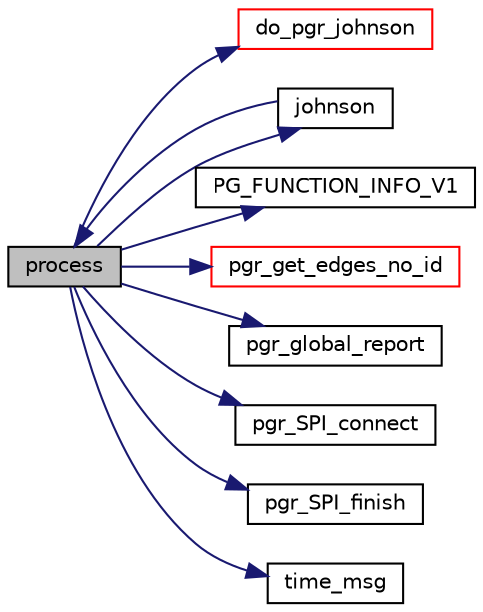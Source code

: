 digraph "process"
{
  edge [fontname="Helvetica",fontsize="10",labelfontname="Helvetica",labelfontsize="10"];
  node [fontname="Helvetica",fontsize="10",shape=record];
  rankdir="LR";
  Node43 [label="process",height=0.2,width=0.4,color="black", fillcolor="grey75", style="filled", fontcolor="black"];
  Node43 -> Node44 [color="midnightblue",fontsize="10",style="solid",fontname="Helvetica"];
  Node44 [label="do_pgr_johnson",height=0.2,width=0.4,color="red", fillcolor="white", style="filled",URL="$johnson__driver_8cpp.html#a4703daa6b2bebc5f8690e6b518ec8466"];
  Node43 -> Node59 [color="midnightblue",fontsize="10",style="solid",fontname="Helvetica"];
  Node59 [label="johnson",height=0.2,width=0.4,color="black", fillcolor="white", style="filled",URL="$johnson_8c.html#a0015d89bfe4db8a835ae5e01e5f582d5"];
  Node59 -> Node43 [color="midnightblue",fontsize="10",style="solid",fontname="Helvetica"];
  Node43 -> Node60 [color="midnightblue",fontsize="10",style="solid",fontname="Helvetica"];
  Node60 [label="PG_FUNCTION_INFO_V1",height=0.2,width=0.4,color="black", fillcolor="white", style="filled",URL="$johnson_8c.html#ae7c9e69203334e3a18dab6a08a648961"];
  Node43 -> Node61 [color="midnightblue",fontsize="10",style="solid",fontname="Helvetica"];
  Node61 [label="pgr_get_edges_no_id",height=0.2,width=0.4,color="red", fillcolor="white", style="filled",URL="$edges__input_8c.html#a723146f18c61ddd20c6574265e7bbb9e",tooltip="edges_sql without id parameter "];
  Node43 -> Node77 [color="midnightblue",fontsize="10",style="solid",fontname="Helvetica"];
  Node77 [label="pgr_global_report",height=0.2,width=0.4,color="black", fillcolor="white", style="filled",URL="$e__report_8c.html#aa7833fe4baf65aa901e1129575e7deb2",tooltip="notice & error "];
  Node43 -> Node78 [color="midnightblue",fontsize="10",style="solid",fontname="Helvetica"];
  Node78 [label="pgr_SPI_connect",height=0.2,width=0.4,color="black", fillcolor="white", style="filled",URL="$postgres__connection_8c.html#aef5deb780b1cf78c56b1794ab826ac64"];
  Node43 -> Node79 [color="midnightblue",fontsize="10",style="solid",fontname="Helvetica"];
  Node79 [label="pgr_SPI_finish",height=0.2,width=0.4,color="black", fillcolor="white", style="filled",URL="$postgres__connection_8c.html#ae36e7862564b5e72c25c9e26ae8e355f"];
  Node43 -> Node76 [color="midnightblue",fontsize="10",style="solid",fontname="Helvetica"];
  Node76 [label="time_msg",height=0.2,width=0.4,color="black", fillcolor="white", style="filled",URL="$time__msg_8c.html#a989d9723eb6d9be4cbf1214136286dbe"];
}
